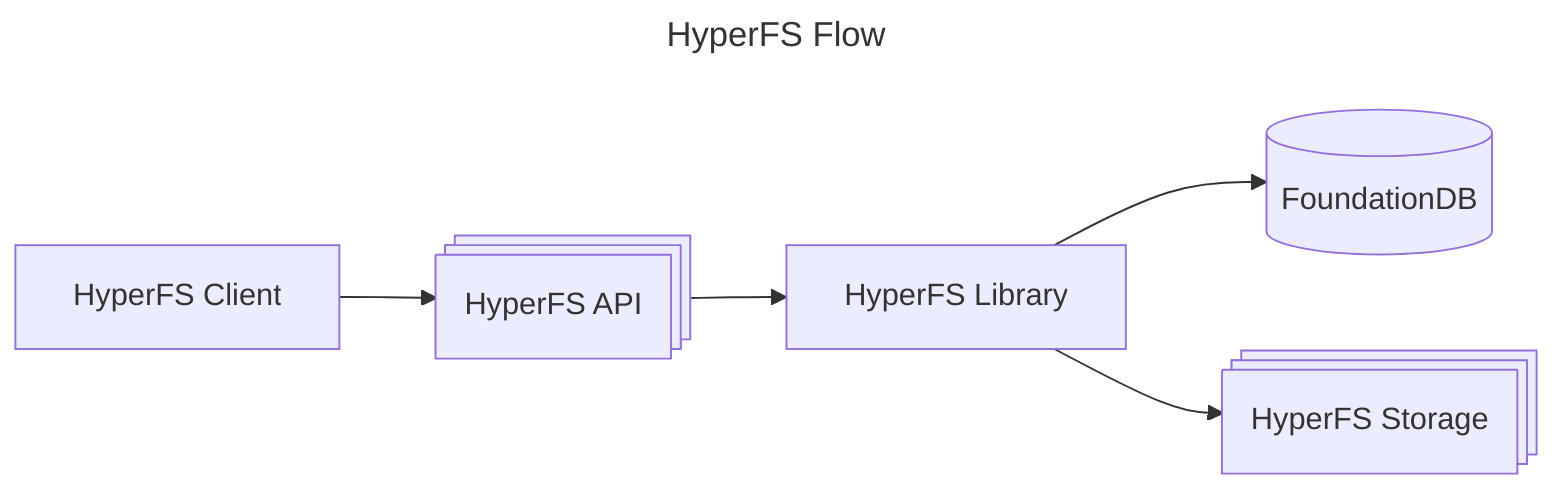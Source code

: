 ---
title: HyperFS Flow
---
flowchart LR
    sdk@{ shape: proc, label: "HyperFS Client" }
    api@{ shape: procs, label: "HyperFS API" }
    lib@{ shape: proc, label: "HyperFS Library" }
    storage@{ shape: procs, label: "HyperFS Storage" }
    fdb@{ shape: cyl, label: "FoundationDB" }

    sdk-->api
    api-->lib
    lib-->fdb
    lib-->storage